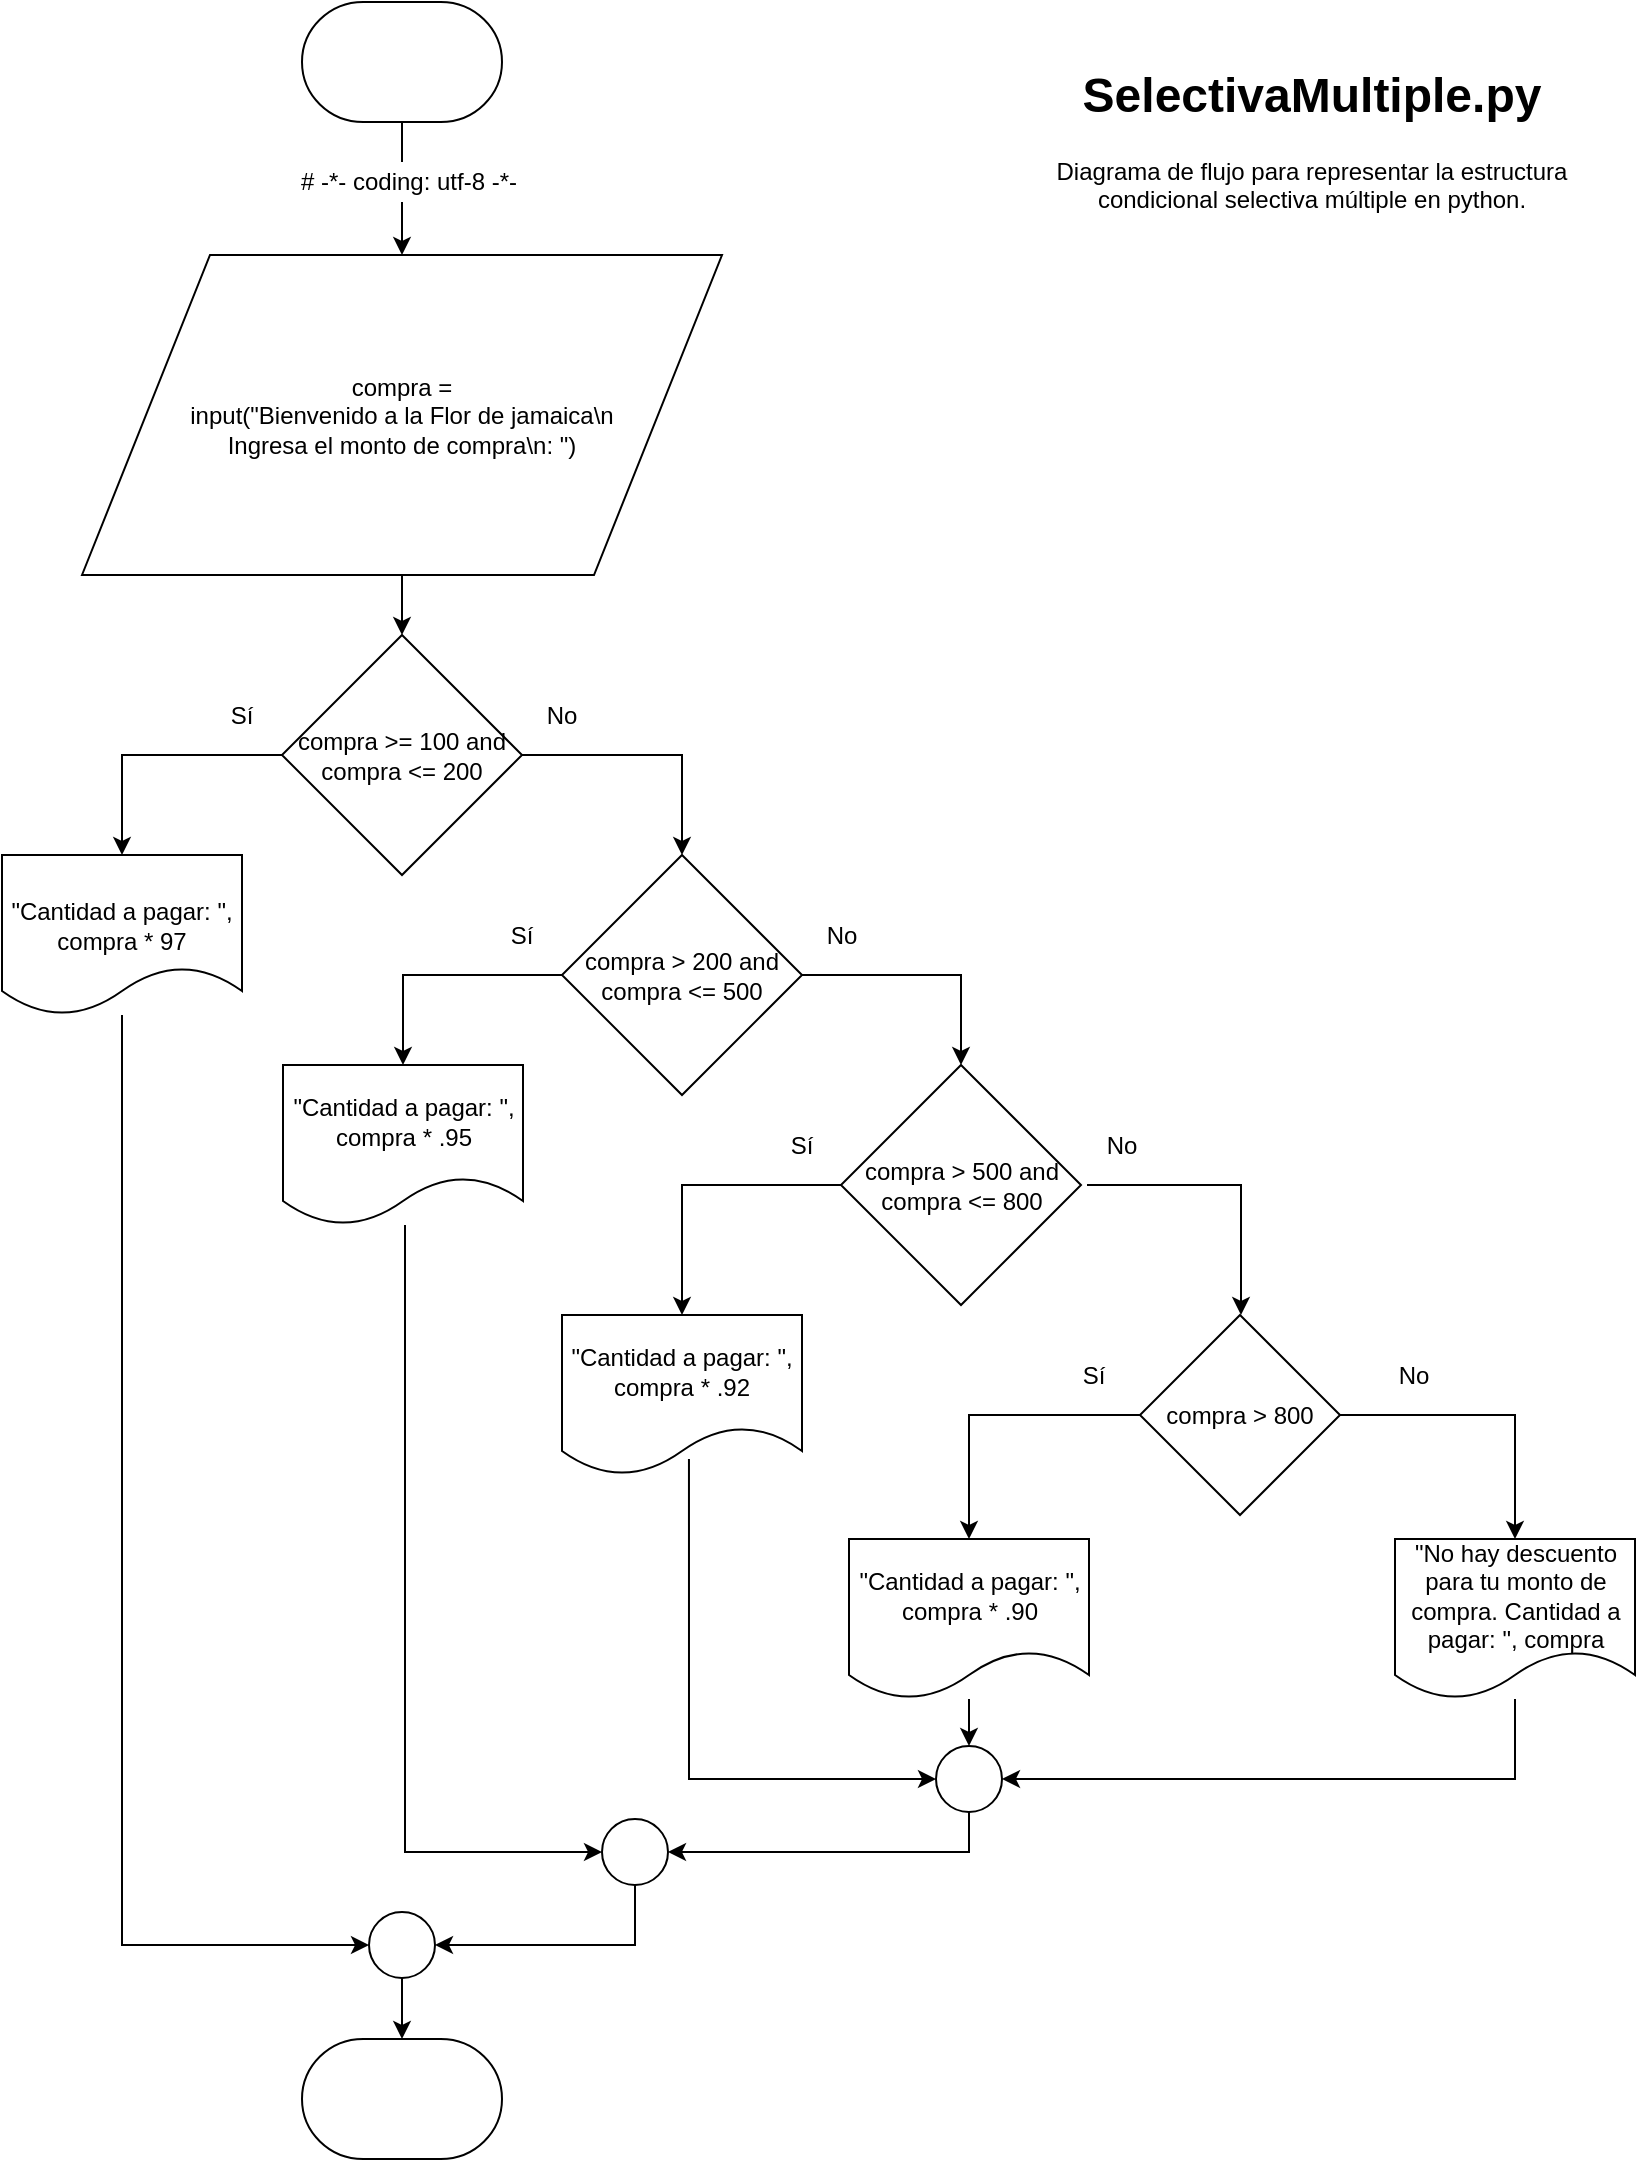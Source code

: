 <mxfile version="10.7.5" type="google"><diagram id="t9eIMvIFj8lqUvyRgRZ9" name="Page-1"><mxGraphModel dx="1223" dy="483" grid="1" gridSize="10" guides="1" tooltips="1" connect="1" arrows="1" fold="1" page="1" pageScale="1" pageWidth="850" pageHeight="1100" math="0" shadow="0"><root><mxCell id="0"/><mxCell id="1" parent="0"/><mxCell id="4BTMthnvzZJZzFdLzzdM-22" value="&lt;h1&gt;SelectivaMultiple.py&lt;br&gt;&lt;/h1&gt;&lt;p&gt;Diagrama de flujo para representar la estructura condicional selectiva múltiple en python.&lt;br&gt;&lt;/p&gt;" style="text;html=1;strokeColor=none;fillColor=none;spacing=5;spacingTop=-20;whiteSpace=wrap;overflow=hidden;rounded=0;labelBackgroundColor=#ffffff;align=center;" parent="1" vertex="1"><mxGeometry x="537.5" y="40" width="270" height="120" as="geometry"/></mxCell><mxCell id="h7jLW6X67XXgZr9En6BO-9" value="" style="edgeStyle=orthogonalEdgeStyle;rounded=0;orthogonalLoop=1;jettySize=auto;html=1;" parent="1" source="4BTMthnvzZJZzFdLzzdM-1" target="h7jLW6X67XXgZr9En6BO-5" edge="1"><mxGeometry relative="1" as="geometry"/></mxCell><mxCell id="4BTMthnvzZJZzFdLzzdM-1" value="" style="strokeWidth=1;html=1;shape=mxgraph.flowchart.terminator;whiteSpace=wrap;" parent="1" vertex="1"><mxGeometry x="168" y="13" width="100" height="60" as="geometry"/></mxCell><mxCell id="4BTMthnvzZJZzFdLzzdM-18" value="" style="strokeWidth=1;html=1;shape=mxgraph.flowchart.terminator;whiteSpace=wrap;" parent="1" vertex="1"><mxGeometry x="168" y="1031.5" width="100" height="60" as="geometry"/></mxCell><mxCell id="h7jLW6X67XXgZr9En6BO-28" value="" style="edgeStyle=orthogonalEdgeStyle;rounded=0;orthogonalLoop=1;jettySize=auto;html=1;endArrow=classic;endFill=1;entryX=0.5;entryY=0;entryDx=0;entryDy=0;" parent="1" source="h7jLW6X67XXgZr9En6BO-1" target="h7jLW6X67XXgZr9En6BO-29" edge="1"><mxGeometry relative="1" as="geometry"><mxPoint x="78" y="389.5" as="targetPoint"/></mxGeometry></mxCell><mxCell id="h7jLW6X67XXgZr9En6BO-36" value="" style="edgeStyle=orthogonalEdgeStyle;rounded=0;orthogonalLoop=1;jettySize=auto;html=1;endArrow=classic;endFill=1;entryX=0.5;entryY=0;entryDx=0;entryDy=0;" parent="1" source="h7jLW6X67XXgZr9En6BO-1" target="h7jLW6X67XXgZr9En6BO-30" edge="1"><mxGeometry relative="1" as="geometry"><mxPoint x="358" y="389.5" as="targetPoint"/></mxGeometry></mxCell><mxCell id="h7jLW6X67XXgZr9En6BO-1" value="compra &amp;gt;= 100 and compra &amp;lt;= 200" style="rhombus;whiteSpace=wrap;html=1;" parent="1" vertex="1"><mxGeometry x="158" y="329.5" width="120" height="120" as="geometry"/></mxCell><mxCell id="h7jLW6X67XXgZr9En6BO-8" value="" style="edgeStyle=orthogonalEdgeStyle;rounded=0;orthogonalLoop=1;jettySize=auto;html=1;" parent="1" source="h7jLW6X67XXgZr9En6BO-5" target="h7jLW6X67XXgZr9En6BO-1" edge="1"><mxGeometry relative="1" as="geometry"/></mxCell><mxCell id="h7jLW6X67XXgZr9En6BO-5" value="&lt;div&gt;compra = &lt;br&gt;&lt;/div&gt;&lt;div&gt;input(&quot;Bienvenido a la Flor de jamaica\n&lt;/div&gt;&lt;div&gt; Ingresa el monto de compra\n: &quot;)&lt;/div&gt;" style="shape=parallelogram;perimeter=parallelogramPerimeter;whiteSpace=wrap;html=1;" parent="1" vertex="1"><mxGeometry x="58" y="139.5" width="320" height="160" as="geometry"/></mxCell><mxCell id="h7jLW6X67XXgZr9En6BO-13" value="Sí" style="text;html=1;strokeColor=none;fillColor=none;align=center;verticalAlign=middle;whiteSpace=wrap;rounded=0;" parent="1" vertex="1"><mxGeometry x="118" y="359.5" width="40" height="20" as="geometry"/></mxCell><mxCell id="h7jLW6X67XXgZr9En6BO-14" value="No" style="text;html=1;strokeColor=none;fillColor=none;align=center;verticalAlign=middle;whiteSpace=wrap;rounded=0;" parent="1" vertex="1"><mxGeometry x="278" y="359.5" width="40" height="20" as="geometry"/></mxCell><mxCell id="h7jLW6X67XXgZr9En6BO-25" value="# -*- coding: utf-8 -*-" style="text;html=1;strokeColor=none;fillColor=#ffffff;align=center;verticalAlign=middle;whiteSpace=wrap;rounded=0;" parent="1" vertex="1"><mxGeometry x="163" y="93" width="117" height="20" as="geometry"/></mxCell><mxCell id="h7jLW6X67XXgZr9En6BO-68" value="" style="edgeStyle=orthogonalEdgeStyle;rounded=0;orthogonalLoop=1;jettySize=auto;html=1;endArrow=classic;endFill=1;entryX=0;entryY=0.5;entryDx=0;entryDy=0;" parent="1" source="h7jLW6X67XXgZr9En6BO-29" target="h7jLW6X67XXgZr9En6BO-65" edge="1"><mxGeometry relative="1" as="geometry"><mxPoint x="78" y="599.5" as="targetPoint"/><Array as="points"><mxPoint x="78.5" y="984.5"/></Array></mxGeometry></mxCell><mxCell id="h7jLW6X67XXgZr9En6BO-29" value="&lt;div&gt;&lt;br&gt;&lt;/div&gt;&lt;div&gt;&quot;Cantidad a pagar: &quot;, compra * 97&lt;br&gt;&lt;/div&gt;" style="shape=document;whiteSpace=wrap;html=1;boundedLbl=1;fillColor=#ffffff;" parent="1" vertex="1"><mxGeometry x="18" y="439.5" width="120" height="80" as="geometry"/></mxCell><mxCell id="h7jLW6X67XXgZr9En6BO-38" value="" style="edgeStyle=orthogonalEdgeStyle;rounded=0;orthogonalLoop=1;jettySize=auto;html=1;endArrow=classic;endFill=1;entryX=0.5;entryY=0;entryDx=0;entryDy=0;" parent="1" source="h7jLW6X67XXgZr9En6BO-30" target="h7jLW6X67XXgZr9En6BO-31" edge="1"><mxGeometry relative="1" as="geometry"><mxPoint x="218" y="499.5" as="targetPoint"/></mxGeometry></mxCell><mxCell id="h7jLW6X67XXgZr9En6BO-42" value="" style="edgeStyle=orthogonalEdgeStyle;rounded=0;orthogonalLoop=1;jettySize=auto;html=1;endArrow=classic;endFill=1;entryX=0.5;entryY=0;entryDx=0;entryDy=0;" parent="1" source="h7jLW6X67XXgZr9En6BO-30" target="h7jLW6X67XXgZr9En6BO-32" edge="1"><mxGeometry relative="1" as="geometry"><mxPoint x="498" y="499.5" as="targetPoint"/></mxGeometry></mxCell><mxCell id="h7jLW6X67XXgZr9En6BO-30" value="compra &amp;gt; 200 and compra &amp;lt;= 500" style="rhombus;whiteSpace=wrap;html=1;" parent="1" vertex="1"><mxGeometry x="298" y="439.5" width="120" height="120" as="geometry"/></mxCell><mxCell id="h7jLW6X67XXgZr9En6BO-56" value="" style="edgeStyle=orthogonalEdgeStyle;rounded=0;orthogonalLoop=1;jettySize=auto;html=1;endArrow=classic;endFill=1;entryX=0;entryY=0.5;entryDx=0;entryDy=0;" parent="1" source="h7jLW6X67XXgZr9En6BO-31" target="h7jLW6X67XXgZr9En6BO-71" edge="1"><mxGeometry relative="1" as="geometry"><mxPoint x="218.5" y="704.5" as="targetPoint"/><Array as="points"><mxPoint x="219.5" y="938.5"/></Array></mxGeometry></mxCell><mxCell id="h7jLW6X67XXgZr9En6BO-31" value="&lt;div&gt;&quot;Cantidad a pagar: &quot;, compra * .95&lt;br&gt;&lt;/div&gt;" style="shape=document;whiteSpace=wrap;html=1;boundedLbl=1;fillColor=#ffffff;" parent="1" vertex="1"><mxGeometry x="158.5" y="544.5" width="120" height="80" as="geometry"/></mxCell><mxCell id="h7jLW6X67XXgZr9En6BO-44" value="" style="edgeStyle=orthogonalEdgeStyle;rounded=0;orthogonalLoop=1;jettySize=auto;html=1;endArrow=classic;endFill=1;entryX=0.5;entryY=0;entryDx=0;entryDy=0;" parent="1" source="h7jLW6X67XXgZr9En6BO-32" target="h7jLW6X67XXgZr9En6BO-33" edge="1"><mxGeometry relative="1" as="geometry"><mxPoint x="357.5" y="604.5" as="targetPoint"/></mxGeometry></mxCell><mxCell id="h7jLW6X67XXgZr9En6BO-48" value="" style="edgeStyle=orthogonalEdgeStyle;rounded=0;orthogonalLoop=1;jettySize=auto;html=1;endArrow=classic;endFill=1;entryX=0.5;entryY=0;entryDx=0;entryDy=0;" parent="1" edge="1"><mxGeometry relative="1" as="geometry"><mxPoint x="637.5" y="669.5" as="targetPoint"/><mxPoint x="560.5" y="604.5" as="sourcePoint"/><Array as="points"><mxPoint x="637.5" y="604.5"/></Array></mxGeometry></mxCell><mxCell id="h7jLW6X67XXgZr9En6BO-32" value="compra &amp;gt; 500 and compra &amp;lt;= 800" style="rhombus;whiteSpace=wrap;html=1;" parent="1" vertex="1"><mxGeometry x="437.5" y="544.5" width="120" height="120" as="geometry"/></mxCell><mxCell id="h7jLW6X67XXgZr9En6BO-58" value="" style="edgeStyle=orthogonalEdgeStyle;rounded=0;orthogonalLoop=1;jettySize=auto;html=1;endArrow=classic;endFill=1;exitX=0.529;exitY=0.9;exitDx=0;exitDy=0;exitPerimeter=0;" parent="1" source="h7jLW6X67XXgZr9En6BO-33" target="h7jLW6X67XXgZr9En6BO-62" edge="1"><mxGeometry relative="1" as="geometry"><mxPoint x="358.0" y="1026" as="targetPoint"/><Array as="points"><mxPoint x="361.5" y="901.5"/></Array><mxPoint x="361.5" y="946" as="sourcePoint"/></mxGeometry></mxCell><mxCell id="h7jLW6X67XXgZr9En6BO-33" value="&lt;div&gt;&quot;Cantidad a pagar: &quot;, compra * .92&lt;br&gt;&lt;/div&gt;" style="shape=document;whiteSpace=wrap;html=1;boundedLbl=1;fillColor=#ffffff;" parent="1" vertex="1"><mxGeometry x="298" y="669.5" width="120" height="80" as="geometry"/></mxCell><mxCell id="h7jLW6X67XXgZr9En6BO-49" value="Sí" style="text;html=1;strokeColor=none;fillColor=none;align=center;verticalAlign=middle;whiteSpace=wrap;rounded=0;" parent="1" vertex="1"><mxGeometry x="258" y="469.5" width="40" height="20" as="geometry"/></mxCell><mxCell id="h7jLW6X67XXgZr9En6BO-50" value="No" style="text;html=1;strokeColor=none;fillColor=none;align=center;verticalAlign=middle;whiteSpace=wrap;rounded=0;" parent="1" vertex="1"><mxGeometry x="418" y="469.5" width="40" height="20" as="geometry"/></mxCell><mxCell id="h7jLW6X67XXgZr9En6BO-51" value="Sí" style="text;html=1;strokeColor=none;fillColor=none;align=center;verticalAlign=middle;whiteSpace=wrap;rounded=0;" parent="1" vertex="1"><mxGeometry x="397.5" y="574.5" width="40" height="20" as="geometry"/></mxCell><mxCell id="h7jLW6X67XXgZr9En6BO-52" value="No" style="text;html=1;strokeColor=none;fillColor=none;align=center;verticalAlign=middle;whiteSpace=wrap;rounded=0;" parent="1" vertex="1"><mxGeometry x="557.5" y="574.5" width="40" height="20" as="geometry"/></mxCell><mxCell id="h7jLW6X67XXgZr9En6BO-73" value="" style="edgeStyle=orthogonalEdgeStyle;rounded=0;orthogonalLoop=1;jettySize=auto;html=1;endArrow=classic;endFill=1;entryX=1;entryY=0.5;entryDx=0;entryDy=0;" parent="1" source="h7jLW6X67XXgZr9En6BO-62" target="h7jLW6X67XXgZr9En6BO-71" edge="1"><mxGeometry relative="1" as="geometry"><mxPoint x="501.5" y="998" as="targetPoint"/><Array as="points"><mxPoint x="502" y="938.5"/></Array></mxGeometry></mxCell><mxCell id="h7jLW6X67XXgZr9En6BO-62" value="" style="ellipse;whiteSpace=wrap;html=1;aspect=fixed;fillColor=#ffffff;" parent="1" vertex="1"><mxGeometry x="485" y="885" width="33" height="33" as="geometry"/></mxCell><mxCell id="h7jLW6X67XXgZr9En6BO-66" value="" style="edgeStyle=orthogonalEdgeStyle;rounded=0;orthogonalLoop=1;jettySize=auto;html=1;endArrow=classic;endFill=1;" parent="1" source="h7jLW6X67XXgZr9En6BO-65" target="4BTMthnvzZJZzFdLzzdM-18" edge="1"><mxGeometry relative="1" as="geometry"/></mxCell><mxCell id="h7jLW6X67XXgZr9En6BO-65" value="" style="ellipse;whiteSpace=wrap;html=1;aspect=fixed;fillColor=#ffffff;" parent="1" vertex="1"><mxGeometry x="201.5" y="968" width="33" height="33" as="geometry"/></mxCell><mxCell id="h7jLW6X67XXgZr9En6BO-75" value="" style="edgeStyle=orthogonalEdgeStyle;rounded=0;orthogonalLoop=1;jettySize=auto;html=1;endArrow=classic;endFill=1;entryX=1;entryY=0.5;entryDx=0;entryDy=0;" parent="1" source="h7jLW6X67XXgZr9En6BO-71" target="h7jLW6X67XXgZr9En6BO-65" edge="1"><mxGeometry relative="1" as="geometry"><mxPoint x="318" y="1044.5" as="targetPoint"/><Array as="points"><mxPoint x="335" y="984.5"/></Array></mxGeometry></mxCell><mxCell id="h7jLW6X67XXgZr9En6BO-71" value="" style="ellipse;whiteSpace=wrap;html=1;aspect=fixed;fillColor=#ffffff;" parent="1" vertex="1"><mxGeometry x="318" y="921.5" width="33" height="33" as="geometry"/></mxCell><mxCell id="lzG1ITrAVR6bGNy_2Fsw-3" value="" style="edgeStyle=orthogonalEdgeStyle;rounded=0;orthogonalLoop=1;jettySize=auto;html=1;entryX=0.5;entryY=0;entryDx=0;entryDy=0;" edge="1" parent="1" source="lzG1ITrAVR6bGNy_2Fsw-1" target="lzG1ITrAVR6bGNy_2Fsw-4"><mxGeometry relative="1" as="geometry"><mxPoint x="503" y="719.5" as="targetPoint"/></mxGeometry></mxCell><mxCell id="lzG1ITrAVR6bGNy_2Fsw-10" value="" style="edgeStyle=orthogonalEdgeStyle;rounded=0;orthogonalLoop=1;jettySize=auto;html=1;" edge="1" parent="1" source="lzG1ITrAVR6bGNy_2Fsw-1" target="lzG1ITrAVR6bGNy_2Fsw-11"><mxGeometry relative="1" as="geometry"><mxPoint x="763" y="719.5" as="targetPoint"/></mxGeometry></mxCell><mxCell id="lzG1ITrAVR6bGNy_2Fsw-1" value="compra &amp;gt; 800" style="strokeWidth=1;html=1;shape=mxgraph.flowchart.decision;whiteSpace=wrap;" vertex="1" parent="1"><mxGeometry x="587" y="669.5" width="100" height="100" as="geometry"/></mxCell><mxCell id="lzG1ITrAVR6bGNy_2Fsw-15" value="" style="edgeStyle=orthogonalEdgeStyle;rounded=0;orthogonalLoop=1;jettySize=auto;html=1;entryX=0.5;entryY=0;entryDx=0;entryDy=0;" edge="1" parent="1" source="lzG1ITrAVR6bGNy_2Fsw-4" target="h7jLW6X67XXgZr9En6BO-62"><mxGeometry relative="1" as="geometry"><mxPoint x="497.5" y="941.5" as="targetPoint"/></mxGeometry></mxCell><mxCell id="lzG1ITrAVR6bGNy_2Fsw-4" value="&lt;div&gt;&quot;Cantidad a pagar: &quot;, compra * .90&lt;br&gt;&lt;/div&gt;" style="shape=document;whiteSpace=wrap;html=1;boundedLbl=1;fillColor=#ffffff;" vertex="1" parent="1"><mxGeometry x="441.5" y="781.5" width="120" height="80" as="geometry"/></mxCell><mxCell id="lzG1ITrAVR6bGNy_2Fsw-7" value="Sí" style="text;html=1;strokeColor=none;fillColor=none;align=center;verticalAlign=middle;whiteSpace=wrap;rounded=0;" vertex="1" parent="1"><mxGeometry x="543.5" y="689.5" width="40" height="20" as="geometry"/></mxCell><mxCell id="lzG1ITrAVR6bGNy_2Fsw-8" value="No" style="text;html=1;strokeColor=none;fillColor=none;align=center;verticalAlign=middle;whiteSpace=wrap;rounded=0;" vertex="1" parent="1"><mxGeometry x="703.5" y="689.5" width="40" height="20" as="geometry"/></mxCell><mxCell id="lzG1ITrAVR6bGNy_2Fsw-13" value="" style="edgeStyle=orthogonalEdgeStyle;rounded=0;orthogonalLoop=1;jettySize=auto;html=1;entryX=1;entryY=0.5;entryDx=0;entryDy=0;" edge="1" parent="1" source="lzG1ITrAVR6bGNy_2Fsw-11" target="h7jLW6X67XXgZr9En6BO-62"><mxGeometry relative="1" as="geometry"><mxPoint x="770.5" y="941.5" as="targetPoint"/><Array as="points"><mxPoint x="774.5" y="901.5"/></Array></mxGeometry></mxCell><mxCell id="lzG1ITrAVR6bGNy_2Fsw-11" value="&lt;div&gt;&quot;No hay descuento para tu monto de compra. Cantidad a pagar: &quot;, compra&lt;br&gt;&lt;/div&gt;" style="shape=document;whiteSpace=wrap;html=1;boundedLbl=1;fillColor=#ffffff;" vertex="1" parent="1"><mxGeometry x="714.5" y="781.5" width="120" height="80" as="geometry"/></mxCell></root></mxGraphModel></diagram></mxfile>